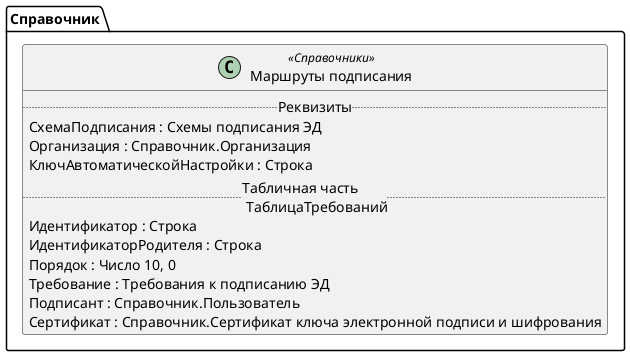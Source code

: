 ﻿@startuml МаршрутыПодписания
'!include templates.wsd
'..\include templates.wsd
class Справочник.МаршрутыПодписания as "Маршруты подписания" <<Справочники>>
{
..Реквизиты..
СхемаПодписания : Схемы подписания ЭД
Организация : Справочник.Организация
КлючАвтоматическойНастройки : Строка
..Табличная часть \n ТаблицаТребований..
Идентификатор : Строка
ИдентификаторРодителя : Строка
Порядок : Число 10, 0
Требование : Требования к подписанию ЭД
Подписант : Справочник.Пользователь
Сертификат : Справочник.Сертификат ключа электронной подписи и шифрования
}
@enduml
